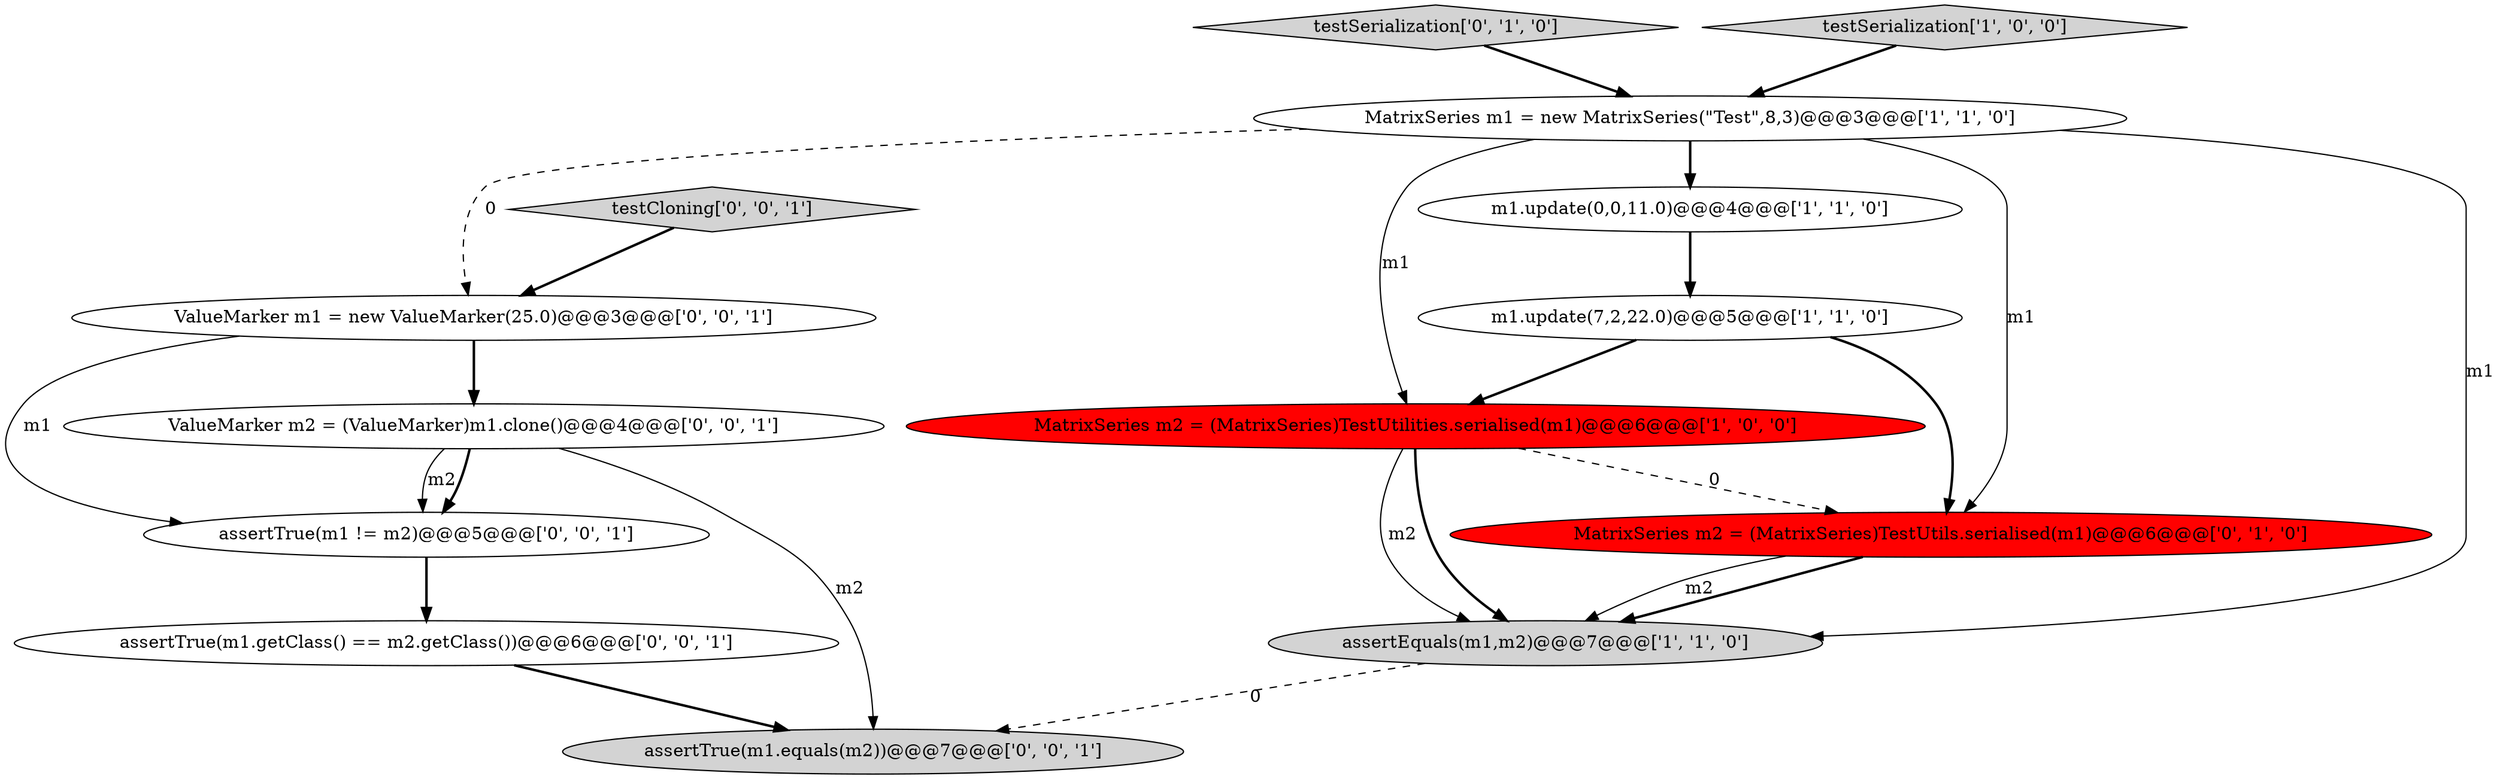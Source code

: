digraph {
4 [style = filled, label = "m1.update(7,2,22.0)@@@5@@@['1', '1', '0']", fillcolor = white, shape = ellipse image = "AAA0AAABBB1BBB"];
2 [style = filled, label = "m1.update(0,0,11.0)@@@4@@@['1', '1', '0']", fillcolor = white, shape = ellipse image = "AAA0AAABBB1BBB"];
9 [style = filled, label = "ValueMarker m2 = (ValueMarker)m1.clone()@@@4@@@['0', '0', '1']", fillcolor = white, shape = ellipse image = "AAA0AAABBB3BBB"];
7 [style = filled, label = "testSerialization['0', '1', '0']", fillcolor = lightgray, shape = diamond image = "AAA0AAABBB2BBB"];
0 [style = filled, label = "MatrixSeries m1 = new MatrixSeries(\"Test\",8,3)@@@3@@@['1', '1', '0']", fillcolor = white, shape = ellipse image = "AAA0AAABBB1BBB"];
10 [style = filled, label = "assertTrue(m1.equals(m2))@@@7@@@['0', '0', '1']", fillcolor = lightgray, shape = ellipse image = "AAA0AAABBB3BBB"];
6 [style = filled, label = "MatrixSeries m2 = (MatrixSeries)TestUtils.serialised(m1)@@@6@@@['0', '1', '0']", fillcolor = red, shape = ellipse image = "AAA1AAABBB2BBB"];
5 [style = filled, label = "testSerialization['1', '0', '0']", fillcolor = lightgray, shape = diamond image = "AAA0AAABBB1BBB"];
3 [style = filled, label = "assertEquals(m1,m2)@@@7@@@['1', '1', '0']", fillcolor = lightgray, shape = ellipse image = "AAA0AAABBB1BBB"];
11 [style = filled, label = "testCloning['0', '0', '1']", fillcolor = lightgray, shape = diamond image = "AAA0AAABBB3BBB"];
1 [style = filled, label = "MatrixSeries m2 = (MatrixSeries)TestUtilities.serialised(m1)@@@6@@@['1', '0', '0']", fillcolor = red, shape = ellipse image = "AAA1AAABBB1BBB"];
12 [style = filled, label = "assertTrue(m1 != m2)@@@5@@@['0', '0', '1']", fillcolor = white, shape = ellipse image = "AAA0AAABBB3BBB"];
8 [style = filled, label = "ValueMarker m1 = new ValueMarker(25.0)@@@3@@@['0', '0', '1']", fillcolor = white, shape = ellipse image = "AAA0AAABBB3BBB"];
13 [style = filled, label = "assertTrue(m1.getClass() == m2.getClass())@@@6@@@['0', '0', '1']", fillcolor = white, shape = ellipse image = "AAA0AAABBB3BBB"];
13->10 [style = bold, label=""];
6->3 [style = bold, label=""];
4->6 [style = bold, label=""];
0->6 [style = solid, label="m1"];
8->12 [style = solid, label="m1"];
0->2 [style = bold, label=""];
1->3 [style = bold, label=""];
7->0 [style = bold, label=""];
9->12 [style = solid, label="m2"];
9->10 [style = solid, label="m2"];
2->4 [style = bold, label=""];
0->3 [style = solid, label="m1"];
12->13 [style = bold, label=""];
1->3 [style = solid, label="m2"];
5->0 [style = bold, label=""];
1->6 [style = dashed, label="0"];
8->9 [style = bold, label=""];
6->3 [style = solid, label="m2"];
11->8 [style = bold, label=""];
0->8 [style = dashed, label="0"];
4->1 [style = bold, label=""];
3->10 [style = dashed, label="0"];
9->12 [style = bold, label=""];
0->1 [style = solid, label="m1"];
}
